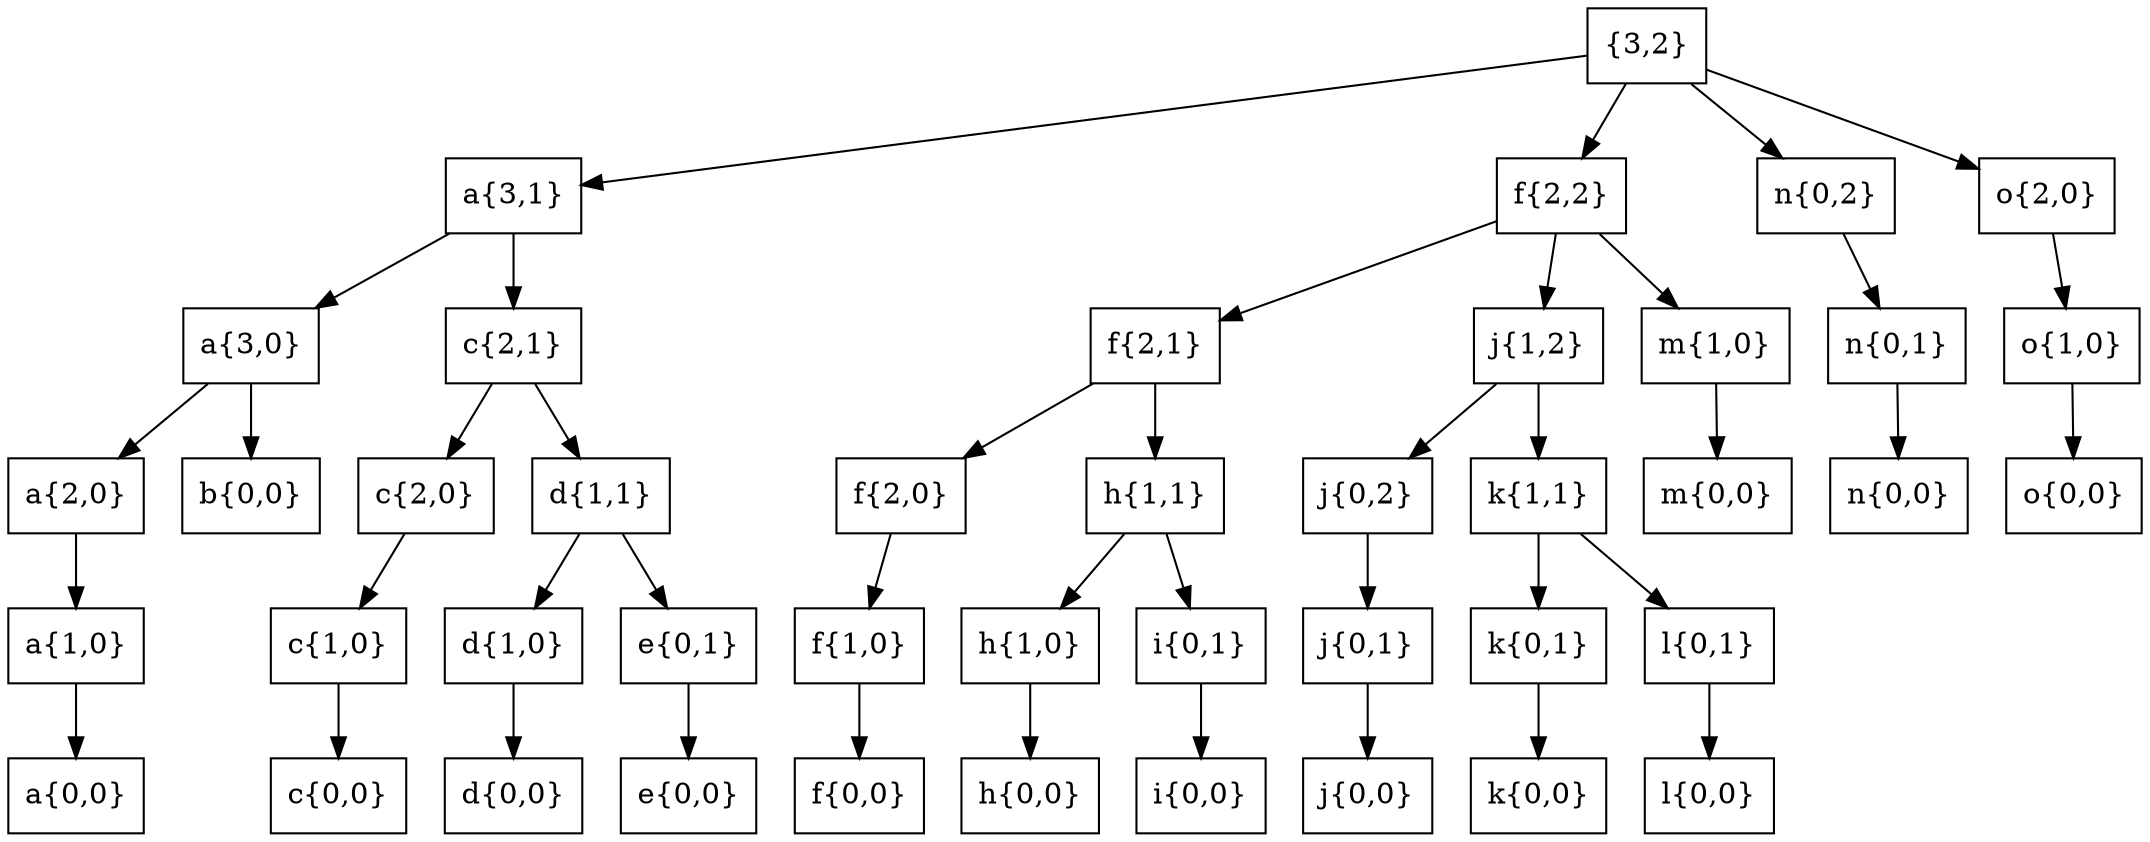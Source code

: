digraph G {
    node [shape = "box",];
    {
    // 单个B [0,1]
    "{3,2}" -> "a{3,1}" -> "a{3,0}" -> "a{2,0}" -> "a{1,0}" -> "a{0,0}";
    "a{3,0}" -> "b{0,0}";
    "a{3,1}" -> "c{2,1}" -> "c{2,0}" -> "c{1,0}" -> "c{0,0}";
    "c{2,1}" -> "d{1,1}" -> "d{1,0}" -> "d{0,0}";
    "d{1,1}" -> "e{0,1}" -> "e{0,0}";
    //    单个A [1,0]
    "{3,2}" -> "f{2,2}" -> "f{2,1}" -> "f{2,0}" -> "f{1,0}" -> "f{0,0}";
    "f{2,1}" -> "h{1,1}" -> "h{1,0}" -> "h{0,0}";
    "h{1,1}" -> "i{0,1}" -> "i{0,0}";
    "f{2,2}" -> "j{1,2}" -> "j{0,2}" -> "j{0,1}" -> "j{0,0}";
    "j{1,2}" -> "k{1,1}" -> "k{0,1}" -> "k{0,0}";
    "k{1,1}" -> "l{0,1}" -> "l{0,0}";
    "f{2,2}" -> "m{1,0}" -> "m{0,0}";
    //    单个礼包C [3,0]
    "{3,2}" -> "n{0,2}" -> "n{0,1}" -> "n{0,0}";
    //    单个礼包D [1,2]
    "{3,2}" -> "o{2,0}" -> "o{1,0}" -> "o{0,0}";
    }
}